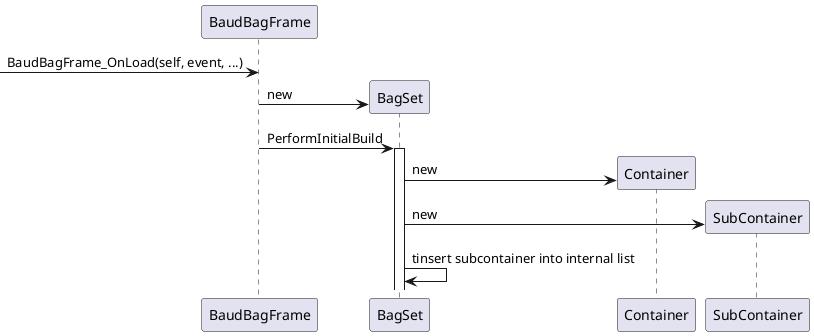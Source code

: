 @startuml

participant BaudBagFrame

[-> BaudBagFrame: BaudBagFrame_OnLoad(self, event, ...)

create BagSet
BaudBagFrame -> BagSet: new
BaudBagFrame -> BagSet: PerformInitialBuild
activate BagSet

create Container
BagSet -> Container: new

create SubContainer
BagSet -> SubContainer: new
BagSet -> BagSet: tinsert subcontainer into internal list


@enduml
